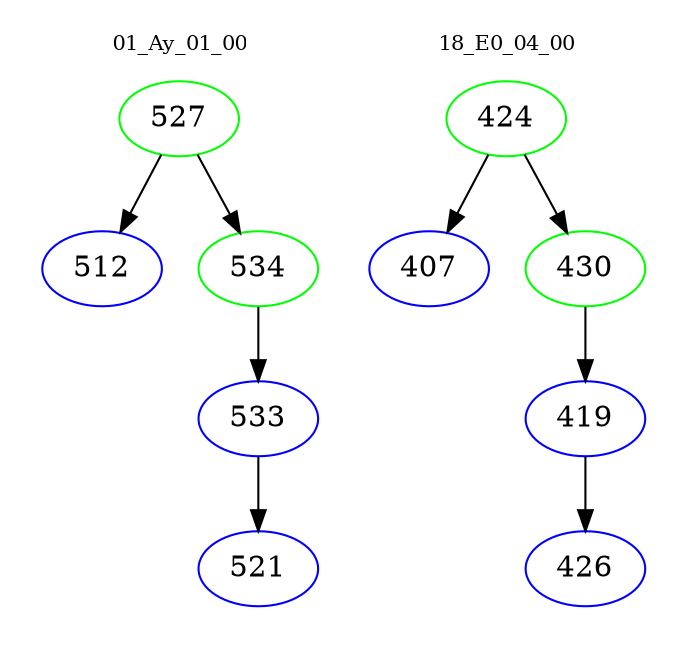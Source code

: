 digraph{
subgraph cluster_0 {
color = white
label = "01_Ay_01_00";
fontsize=10;
T0_527 [label="527", color="green"]
T0_527 -> T0_512 [color="black"]
T0_512 [label="512", color="blue"]
T0_527 -> T0_534 [color="black"]
T0_534 [label="534", color="green"]
T0_534 -> T0_533 [color="black"]
T0_533 [label="533", color="blue"]
T0_533 -> T0_521 [color="black"]
T0_521 [label="521", color="blue"]
}
subgraph cluster_1 {
color = white
label = "18_E0_04_00";
fontsize=10;
T1_424 [label="424", color="green"]
T1_424 -> T1_407 [color="black"]
T1_407 [label="407", color="blue"]
T1_424 -> T1_430 [color="black"]
T1_430 [label="430", color="green"]
T1_430 -> T1_419 [color="black"]
T1_419 [label="419", color="blue"]
T1_419 -> T1_426 [color="black"]
T1_426 [label="426", color="blue"]
}
}
